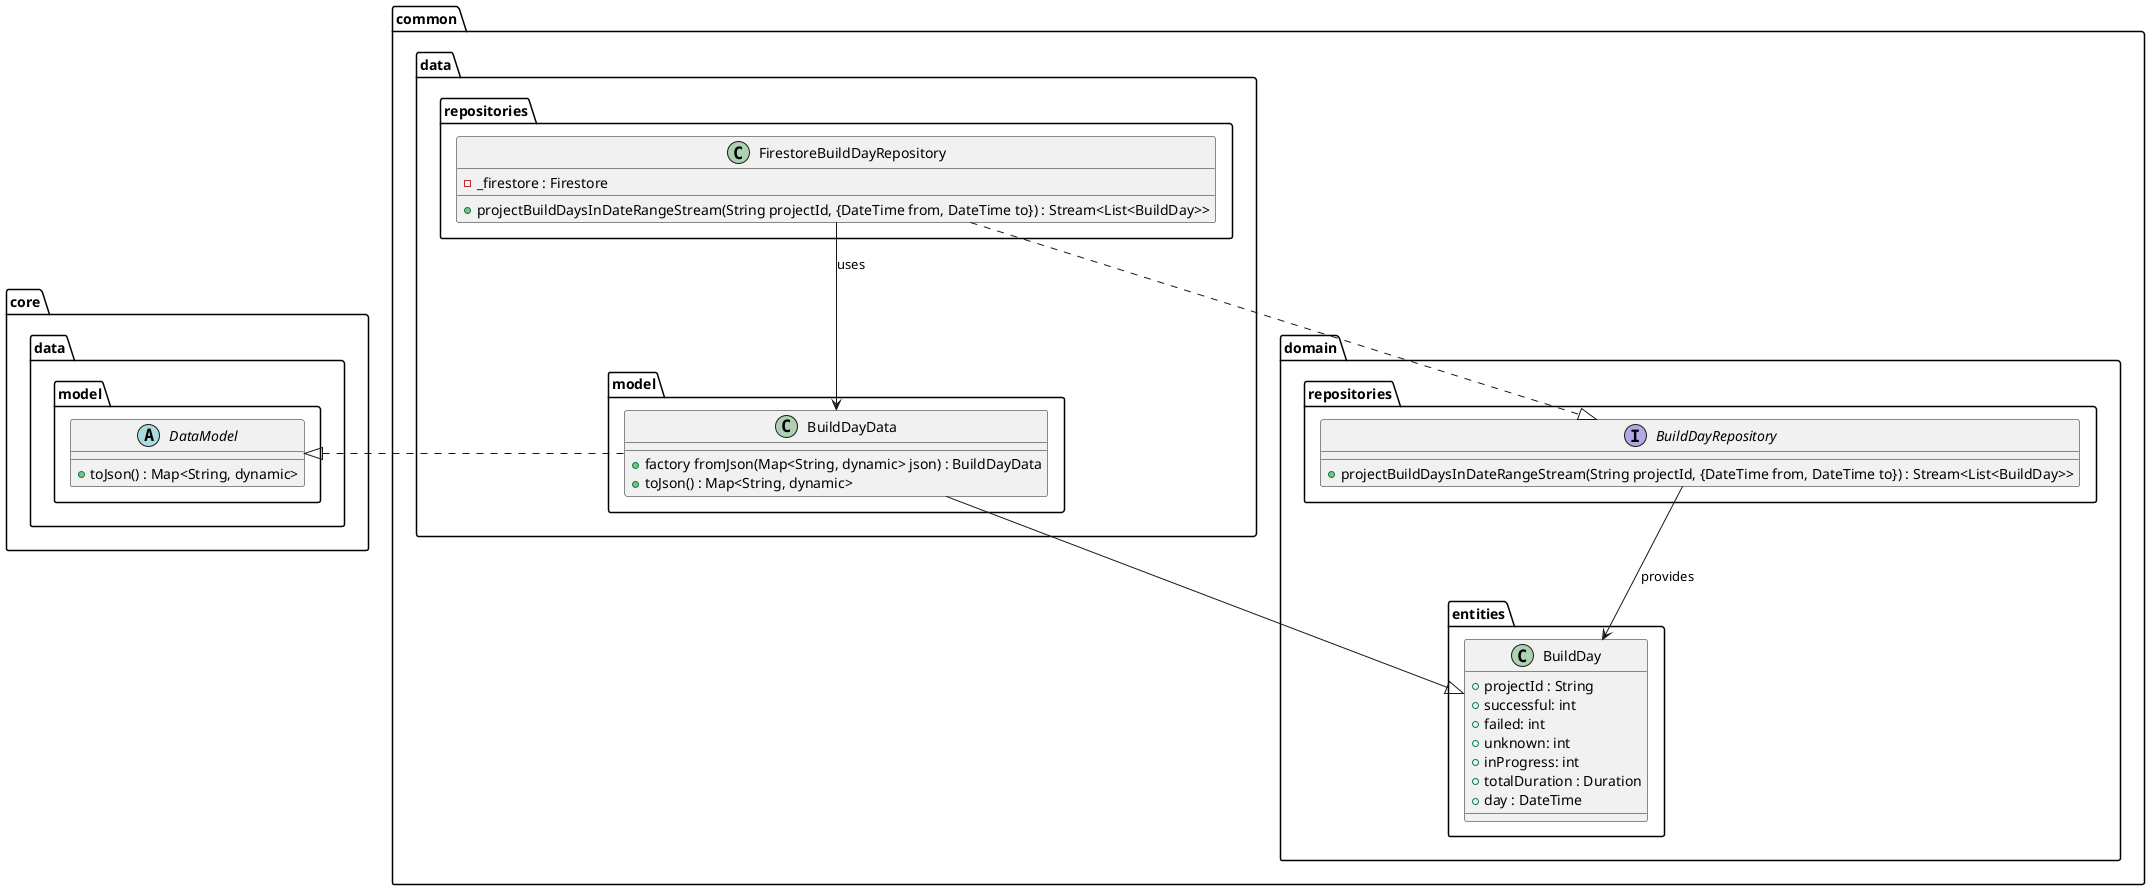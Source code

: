 @startuml build_days_data_layer_class_diagram

package core.data.model {
    abstract class DataModel {
        + toJson() : Map<String, dynamic>
    }
}

package common {
    package domain {
        package repositories {
            interface BuildDayRepository {
                + projectBuildDaysInDateRangeStream(String projectId, {DateTime from, DateTime to}) : Stream<List<BuildDay>>
            }
        }

        package entities {
            class BuildDay {
                + projectId : String
                + successful: int
                + failed: int
                + unknown: int
                + inProgress: int
                + totalDuration : Duration
                + day : DateTime
            }
        }
    }

    package data {
        package repositories as data_repositories {
            class FirestoreBuildDayRepository {
                - _firestore : Firestore
                + projectBuildDaysInDateRangeStream(String projectId, {DateTime from, DateTime to}) : Stream<List<BuildDay>>
            }
        }

        package model {
            class BuildDayData {
                + factory fromJson(Map<String, dynamic> json) : BuildDayData
                + toJson() : Map<String, dynamic>
            }
        }
    }
}

FirestoreBuildDayRepository ..|> BuildDayRepository
FirestoreBuildDayRepository --> BuildDayData : uses

BuildDayData --|> BuildDay
BuildDayData -left-..|> DataModel
BuildDayRepository --> BuildDay : provides

@enduml
